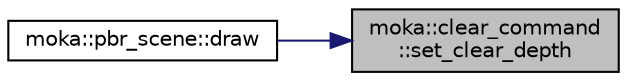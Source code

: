 digraph "moka::clear_command::set_clear_depth"
{
 // LATEX_PDF_SIZE
  edge [fontname="Helvetica",fontsize="10",labelfontname="Helvetica",labelfontsize="10"];
  node [fontname="Helvetica",fontsize="10",shape=record];
  rankdir="RL";
  Node8 [label="moka::clear_command\l::set_clear_depth",height=0.2,width=0.4,color="black", fillcolor="grey75", style="filled", fontcolor="black",tooltip="Should this clear_command clear the depth buffer?"];
  Node8 -> Node9 [dir="back",color="midnightblue",fontsize="10",style="solid",fontname="Helvetica"];
  Node9 [label="moka::pbr_scene::draw",height=0.2,width=0.4,color="black", fillcolor="white", style="filled",URL="$classmoka_1_1pbr__scene.html#a520722e6fd897bd9d35cd5c1b6eb14b6",tooltip="Draw the scene."];
}
